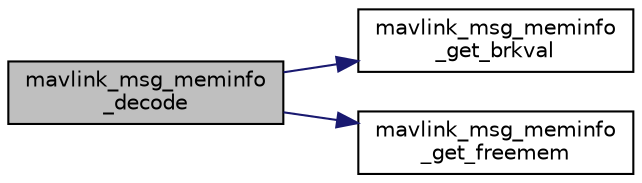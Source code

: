 digraph "mavlink_msg_meminfo_decode"
{
 // INTERACTIVE_SVG=YES
  edge [fontname="Helvetica",fontsize="10",labelfontname="Helvetica",labelfontsize="10"];
  node [fontname="Helvetica",fontsize="10",shape=record];
  rankdir="LR";
  Node1 [label="mavlink_msg_meminfo\l_decode",height=0.2,width=0.4,color="black", fillcolor="grey75", style="filled", fontcolor="black"];
  Node1 -> Node2 [color="midnightblue",fontsize="10",style="solid",fontname="Helvetica"];
  Node2 [label="mavlink_msg_meminfo\l_get_brkval",height=0.2,width=0.4,color="black", fillcolor="white", style="filled",URL="$mavlink__msg__meminfo_8h.html#ab4fc5de85ee97eab53a0fee6a6fecc9f",tooltip="Send a meminfo message. "];
  Node1 -> Node3 [color="midnightblue",fontsize="10",style="solid",fontname="Helvetica"];
  Node3 [label="mavlink_msg_meminfo\l_get_freemem",height=0.2,width=0.4,color="black", fillcolor="white", style="filled",URL="$mavlink__msg__meminfo_8h.html#a6b1210e07be6ac39af126f542b06e063",tooltip="Get field freemem from meminfo message. "];
}
